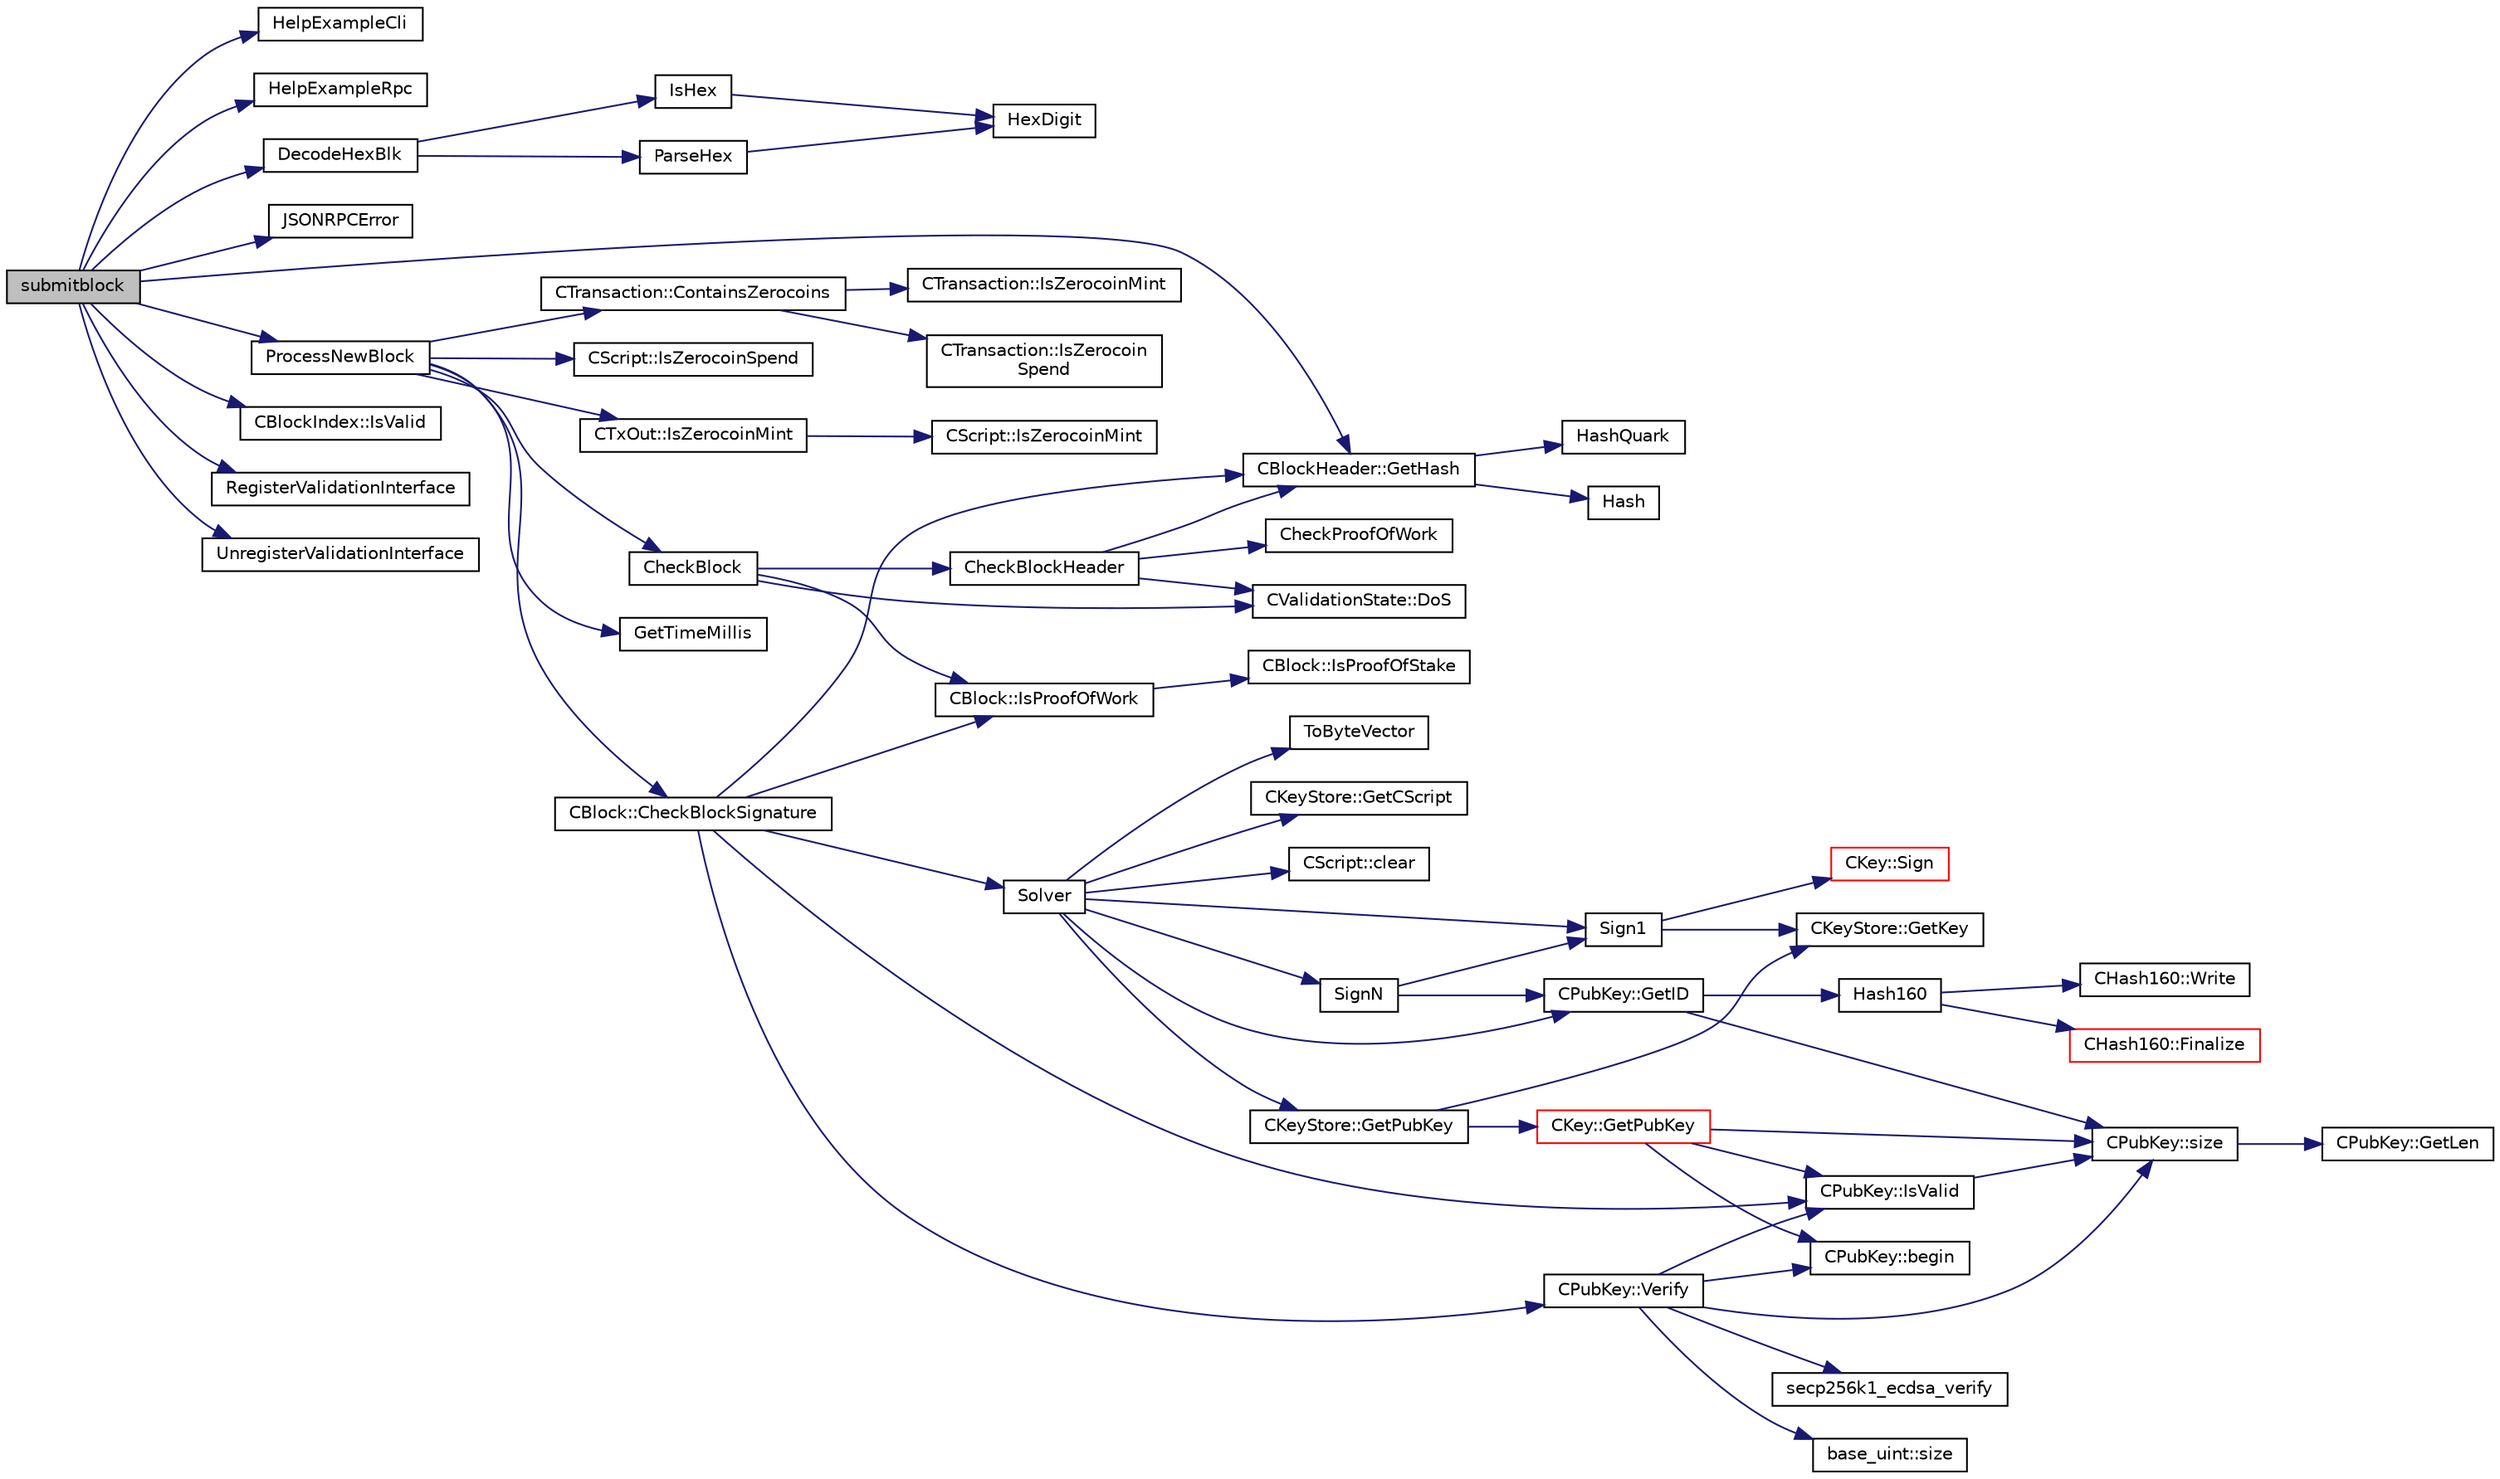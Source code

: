digraph "submitblock"
{
  edge [fontname="Helvetica",fontsize="10",labelfontname="Helvetica",labelfontsize="10"];
  node [fontname="Helvetica",fontsize="10",shape=record];
  rankdir="LR";
  Node109 [label="submitblock",height=0.2,width=0.4,color="black", fillcolor="grey75", style="filled", fontcolor="black"];
  Node109 -> Node110 [color="midnightblue",fontsize="10",style="solid",fontname="Helvetica"];
  Node110 [label="HelpExampleCli",height=0.2,width=0.4,color="black", fillcolor="white", style="filled",URL="$rpcserver_8cpp.html#ac01ac6eab5467567ed0da106814e04ec"];
  Node109 -> Node111 [color="midnightblue",fontsize="10",style="solid",fontname="Helvetica"];
  Node111 [label="HelpExampleRpc",height=0.2,width=0.4,color="black", fillcolor="white", style="filled",URL="$rpcserver_8cpp.html#a06ea60e24e5a1053a14a11b1009bf9ef"];
  Node109 -> Node112 [color="midnightblue",fontsize="10",style="solid",fontname="Helvetica"];
  Node112 [label="DecodeHexBlk",height=0.2,width=0.4,color="black", fillcolor="white", style="filled",URL="$core__io_8h.html#a7db52cf960ddbcf9cee6427f0a002c70"];
  Node112 -> Node113 [color="midnightblue",fontsize="10",style="solid",fontname="Helvetica"];
  Node113 [label="IsHex",height=0.2,width=0.4,color="black", fillcolor="white", style="filled",URL="$utilstrencodings_8cpp.html#aa4e3553d2b2fe693c106f4296685f75c"];
  Node113 -> Node114 [color="midnightblue",fontsize="10",style="solid",fontname="Helvetica"];
  Node114 [label="HexDigit",height=0.2,width=0.4,color="black", fillcolor="white", style="filled",URL="$utilstrencodings_8cpp.html#aa59e8a8c5a39cb5041f93bb95dd02119"];
  Node112 -> Node115 [color="midnightblue",fontsize="10",style="solid",fontname="Helvetica"];
  Node115 [label="ParseHex",height=0.2,width=0.4,color="black", fillcolor="white", style="filled",URL="$utilstrencodings_8cpp.html#abea395175fbc4a788ed0f0a41710b8a7"];
  Node115 -> Node114 [color="midnightblue",fontsize="10",style="solid",fontname="Helvetica"];
  Node109 -> Node116 [color="midnightblue",fontsize="10",style="solid",fontname="Helvetica"];
  Node116 [label="JSONRPCError",height=0.2,width=0.4,color="black", fillcolor="white", style="filled",URL="$rpcprotocol_8cpp.html#a17b1bb111ab339efc951929834766039"];
  Node109 -> Node117 [color="midnightblue",fontsize="10",style="solid",fontname="Helvetica"];
  Node117 [label="CBlockHeader::GetHash",height=0.2,width=0.4,color="black", fillcolor="white", style="filled",URL="$class_c_block_header.html#af0239f86a13f622a826e9eea66b2d7f3"];
  Node117 -> Node118 [color="midnightblue",fontsize="10",style="solid",fontname="Helvetica"];
  Node118 [label="HashQuark",height=0.2,width=0.4,color="black", fillcolor="white", style="filled",URL="$hash_8h.html#a6260894db49a10cb1e7c684172e8d5b2"];
  Node117 -> Node119 [color="midnightblue",fontsize="10",style="solid",fontname="Helvetica"];
  Node119 [label="Hash",height=0.2,width=0.4,color="black", fillcolor="white", style="filled",URL="$hash_8h.html#a12c5e981d7f5f2850027fd5e932eff61",tooltip="Compute the 256-bit hash of a std::string. "];
  Node109 -> Node120 [color="midnightblue",fontsize="10",style="solid",fontname="Helvetica"];
  Node120 [label="CBlockIndex::IsValid",height=0.2,width=0.4,color="black", fillcolor="white", style="filled",URL="$class_c_block_index.html#ad8b5a6560e7c0d4222066e2922178683",tooltip="Check whether this block index entry is valid up to the passed validity level. "];
  Node109 -> Node121 [color="midnightblue",fontsize="10",style="solid",fontname="Helvetica"];
  Node121 [label="RegisterValidationInterface",height=0.2,width=0.4,color="black", fillcolor="white", style="filled",URL="$main_8cpp.html#ade8ef59282b5f7521ecfd870a8e3b137",tooltip="Register a wallet to receive updates from core. "];
  Node109 -> Node122 [color="midnightblue",fontsize="10",style="solid",fontname="Helvetica"];
  Node122 [label="ProcessNewBlock",height=0.2,width=0.4,color="black", fillcolor="white", style="filled",URL="$main_8cpp.html#a6b80547907c33ad8eed36f21a010ad6c",tooltip="Process an incoming block. "];
  Node122 -> Node123 [color="midnightblue",fontsize="10",style="solid",fontname="Helvetica"];
  Node123 [label="GetTimeMillis",height=0.2,width=0.4,color="black", fillcolor="white", style="filled",URL="$utiltime_8cpp.html#a139d0fe6387b9e230a9b8bb12d9b43b9"];
  Node122 -> Node124 [color="midnightblue",fontsize="10",style="solid",fontname="Helvetica"];
  Node124 [label="CheckBlock",height=0.2,width=0.4,color="black", fillcolor="white", style="filled",URL="$main_8cpp.html#ab851628c0f920621eee285c165d28079"];
  Node124 -> Node125 [color="midnightblue",fontsize="10",style="solid",fontname="Helvetica"];
  Node125 [label="CheckBlockHeader",height=0.2,width=0.4,color="black", fillcolor="white", style="filled",URL="$main_8cpp.html#a3726445ea54d47a7f740a4e8f508091a",tooltip="Context-independent validity checks. "];
  Node125 -> Node126 [color="midnightblue",fontsize="10",style="solid",fontname="Helvetica"];
  Node126 [label="CheckProofOfWork",height=0.2,width=0.4,color="black", fillcolor="white", style="filled",URL="$main_8h.html#a20a76dbc6ac5b8a6e0aaef85522b1069",tooltip="Check whether a block hash satisfies the proof-of-work requirement specified by nBits. "];
  Node125 -> Node117 [color="midnightblue",fontsize="10",style="solid",fontname="Helvetica"];
  Node125 -> Node127 [color="midnightblue",fontsize="10",style="solid",fontname="Helvetica"];
  Node127 [label="CValidationState::DoS",height=0.2,width=0.4,color="black", fillcolor="white", style="filled",URL="$class_c_validation_state.html#a3c6786d00da8d1c5df25b4c3876409e8"];
  Node124 -> Node128 [color="midnightblue",fontsize="10",style="solid",fontname="Helvetica"];
  Node128 [label="CBlock::IsProofOfWork",height=0.2,width=0.4,color="black", fillcolor="white", style="filled",URL="$class_c_block.html#ad3936367b1b6d5289bb60b42967156ea"];
  Node128 -> Node129 [color="midnightblue",fontsize="10",style="solid",fontname="Helvetica"];
  Node129 [label="CBlock::IsProofOfStake",height=0.2,width=0.4,color="black", fillcolor="white", style="filled",URL="$class_c_block.html#ab70bdac61ff8eca54fd29c835cb4f025"];
  Node124 -> Node127 [color="midnightblue",fontsize="10",style="solid",fontname="Helvetica"];
  Node122 -> Node130 [color="midnightblue",fontsize="10",style="solid",fontname="Helvetica"];
  Node130 [label="CTransaction::ContainsZerocoins",height=0.2,width=0.4,color="black", fillcolor="white", style="filled",URL="$class_c_transaction.html#a613051e8e5651a7500cb455f37dd1116"];
  Node130 -> Node131 [color="midnightblue",fontsize="10",style="solid",fontname="Helvetica"];
  Node131 [label="CTransaction::IsZerocoin\lSpend",height=0.2,width=0.4,color="black", fillcolor="white", style="filled",URL="$class_c_transaction.html#a4cda5603795c5f9179d4c8bd43f809cd"];
  Node130 -> Node132 [color="midnightblue",fontsize="10",style="solid",fontname="Helvetica"];
  Node132 [label="CTransaction::IsZerocoinMint",height=0.2,width=0.4,color="black", fillcolor="white", style="filled",URL="$class_c_transaction.html#ab91efb1c2312e6feeecfbbfff11abbb1"];
  Node122 -> Node133 [color="midnightblue",fontsize="10",style="solid",fontname="Helvetica"];
  Node133 [label="CScript::IsZerocoinSpend",height=0.2,width=0.4,color="black", fillcolor="white", style="filled",URL="$class_c_script.html#a84914a83542deece42dda7b22b043c1f"];
  Node122 -> Node134 [color="midnightblue",fontsize="10",style="solid",fontname="Helvetica"];
  Node134 [label="CTxOut::IsZerocoinMint",height=0.2,width=0.4,color="black", fillcolor="white", style="filled",URL="$class_c_tx_out.html#a94d2d89e02ab1e8a7d0c2326aaa35725"];
  Node134 -> Node135 [color="midnightblue",fontsize="10",style="solid",fontname="Helvetica"];
  Node135 [label="CScript::IsZerocoinMint",height=0.2,width=0.4,color="black", fillcolor="white", style="filled",URL="$class_c_script.html#aadeaf93bd9c00abc9e20d082051adac8"];
  Node122 -> Node136 [color="midnightblue",fontsize="10",style="solid",fontname="Helvetica"];
  Node136 [label="CBlock::CheckBlockSignature",height=0.2,width=0.4,color="black", fillcolor="white", style="filled",URL="$class_c_block.html#a2ff0deeda85c23cde1a78365d6fc6c2c"];
  Node136 -> Node128 [color="midnightblue",fontsize="10",style="solid",fontname="Helvetica"];
  Node136 -> Node137 [color="midnightblue",fontsize="10",style="solid",fontname="Helvetica"];
  Node137 [label="Solver",height=0.2,width=0.4,color="black", fillcolor="white", style="filled",URL="$sign_8cpp.html#a8e31b29d5a654a570c493f7aa9c3abd9",tooltip="Sign scriptPubKey with private keys stored in keystore, given transaction hash and hash type..."];
  Node137 -> Node138 [color="midnightblue",fontsize="10",style="solid",fontname="Helvetica"];
  Node138 [label="CScript::clear",height=0.2,width=0.4,color="black", fillcolor="white", style="filled",URL="$class_c_script.html#a7b2baf842621f07c4939408acf63377c"];
  Node137 -> Node139 [color="midnightblue",fontsize="10",style="solid",fontname="Helvetica"];
  Node139 [label="CPubKey::GetID",height=0.2,width=0.4,color="black", fillcolor="white", style="filled",URL="$class_c_pub_key.html#a2675f7e6f72eff68e7a5227289feb021",tooltip="Get the KeyID of this public key (hash of its serialization) "];
  Node139 -> Node140 [color="midnightblue",fontsize="10",style="solid",fontname="Helvetica"];
  Node140 [label="Hash160",height=0.2,width=0.4,color="black", fillcolor="white", style="filled",URL="$hash_8h.html#a4490f70ddae16e9e48460a0416a48a6b",tooltip="Compute the 160-bit hash an object. "];
  Node140 -> Node141 [color="midnightblue",fontsize="10",style="solid",fontname="Helvetica"];
  Node141 [label="CHash160::Write",height=0.2,width=0.4,color="black", fillcolor="white", style="filled",URL="$class_c_hash160.html#af56cdd9443013eb68b246aa8450217f2"];
  Node140 -> Node142 [color="midnightblue",fontsize="10",style="solid",fontname="Helvetica"];
  Node142 [label="CHash160::Finalize",height=0.2,width=0.4,color="red", fillcolor="white", style="filled",URL="$class_c_hash160.html#a9bb08e1772002ae1a5d85017ba7952ee"];
  Node139 -> Node146 [color="midnightblue",fontsize="10",style="solid",fontname="Helvetica"];
  Node146 [label="CPubKey::size",height=0.2,width=0.4,color="black", fillcolor="white", style="filled",URL="$class_c_pub_key.html#a6bb28fcf0a5f799c69f5b7269363b309",tooltip="Simple read-only vector-like interface to the pubkey data. "];
  Node146 -> Node147 [color="midnightblue",fontsize="10",style="solid",fontname="Helvetica"];
  Node147 [label="CPubKey::GetLen",height=0.2,width=0.4,color="black", fillcolor="white", style="filled",URL="$class_c_pub_key.html#a7dc71b3f037c84268dc22de97d7b65fb",tooltip="Compute the length of a pubkey with a given first byte. "];
  Node137 -> Node148 [color="midnightblue",fontsize="10",style="solid",fontname="Helvetica"];
  Node148 [label="Sign1",height=0.2,width=0.4,color="black", fillcolor="white", style="filled",URL="$sign_8cpp.html#a69a9e5f9a88e729142cf556292154f2f"];
  Node148 -> Node149 [color="midnightblue",fontsize="10",style="solid",fontname="Helvetica"];
  Node149 [label="CKeyStore::GetKey",height=0.2,width=0.4,color="black", fillcolor="white", style="filled",URL="$class_c_key_store.html#a2dffca468fef2e5da2e42a7c983d968a"];
  Node148 -> Node150 [color="midnightblue",fontsize="10",style="solid",fontname="Helvetica"];
  Node150 [label="CKey::Sign",height=0.2,width=0.4,color="red", fillcolor="white", style="filled",URL="$class_c_key.html#aa9b184a4a71d3e1a40aab360cf68e86c",tooltip="Create a DER-serialized signature. "];
  Node137 -> Node155 [color="midnightblue",fontsize="10",style="solid",fontname="Helvetica"];
  Node155 [label="CKeyStore::GetPubKey",height=0.2,width=0.4,color="black", fillcolor="white", style="filled",URL="$class_c_key_store.html#ab83687ea4c9df138b21f6ec3e9809f42"];
  Node155 -> Node149 [color="midnightblue",fontsize="10",style="solid",fontname="Helvetica"];
  Node155 -> Node156 [color="midnightblue",fontsize="10",style="solid",fontname="Helvetica"];
  Node156 [label="CKey::GetPubKey",height=0.2,width=0.4,color="red", fillcolor="white", style="filled",URL="$class_c_key.html#aa1085c59603a62db6ec776300f250337",tooltip="Compute the public key from a private key. "];
  Node156 -> Node158 [color="midnightblue",fontsize="10",style="solid",fontname="Helvetica"];
  Node158 [label="CPubKey::begin",height=0.2,width=0.4,color="black", fillcolor="white", style="filled",URL="$class_c_pub_key.html#a859ab9909d68092d6d4fc739237ab358"];
  Node156 -> Node146 [color="midnightblue",fontsize="10",style="solid",fontname="Helvetica"];
  Node156 -> Node159 [color="midnightblue",fontsize="10",style="solid",fontname="Helvetica"];
  Node159 [label="CPubKey::IsValid",height=0.2,width=0.4,color="black", fillcolor="white", style="filled",URL="$class_c_pub_key.html#a4fa94293cf8577fd039b9a133f6c7f30"];
  Node159 -> Node146 [color="midnightblue",fontsize="10",style="solid",fontname="Helvetica"];
  Node137 -> Node160 [color="midnightblue",fontsize="10",style="solid",fontname="Helvetica"];
  Node160 [label="ToByteVector",height=0.2,width=0.4,color="black", fillcolor="white", style="filled",URL="$script_8h.html#a54e10bc63d490dd5d39d245102b81359"];
  Node137 -> Node161 [color="midnightblue",fontsize="10",style="solid",fontname="Helvetica"];
  Node161 [label="CKeyStore::GetCScript",height=0.2,width=0.4,color="black", fillcolor="white", style="filled",URL="$class_c_key_store.html#ae6bf4dbeb0705e199250e48aa5d34264"];
  Node137 -> Node162 [color="midnightblue",fontsize="10",style="solid",fontname="Helvetica"];
  Node162 [label="SignN",height=0.2,width=0.4,color="black", fillcolor="white", style="filled",URL="$sign_8cpp.html#a2230b054e152c344e60125bf7f994473"];
  Node162 -> Node139 [color="midnightblue",fontsize="10",style="solid",fontname="Helvetica"];
  Node162 -> Node148 [color="midnightblue",fontsize="10",style="solid",fontname="Helvetica"];
  Node136 -> Node159 [color="midnightblue",fontsize="10",style="solid",fontname="Helvetica"];
  Node136 -> Node163 [color="midnightblue",fontsize="10",style="solid",fontname="Helvetica"];
  Node163 [label="CPubKey::Verify",height=0.2,width=0.4,color="black", fillcolor="white", style="filled",URL="$class_c_pub_key.html#a5b3fef213b227394ca9d0a1e3baa957e",tooltip="Verify a DER signature (~72 bytes). "];
  Node163 -> Node159 [color="midnightblue",fontsize="10",style="solid",fontname="Helvetica"];
  Node163 -> Node164 [color="midnightblue",fontsize="10",style="solid",fontname="Helvetica"];
  Node164 [label="secp256k1_ecdsa_verify",height=0.2,width=0.4,color="black", fillcolor="white", style="filled",URL="$secp256k1_8h.html#a036c40da27ed92a1054da4226660127a",tooltip="Verify an ECDSA signature. "];
  Node163 -> Node165 [color="midnightblue",fontsize="10",style="solid",fontname="Helvetica"];
  Node165 [label="base_uint::size",height=0.2,width=0.4,color="black", fillcolor="white", style="filled",URL="$classbase__uint.html#a1f49b034e686269601ea89b0319b8004"];
  Node163 -> Node158 [color="midnightblue",fontsize="10",style="solid",fontname="Helvetica"];
  Node163 -> Node146 [color="midnightblue",fontsize="10",style="solid",fontname="Helvetica"];
  Node136 -> Node117 [color="midnightblue",fontsize="10",style="solid",fontname="Helvetica"];
  Node109 -> Node166 [color="midnightblue",fontsize="10",style="solid",fontname="Helvetica"];
  Node166 [label="UnregisterValidationInterface",height=0.2,width=0.4,color="black", fillcolor="white", style="filled",URL="$main_8cpp.html#a5e1776de1f87b4d045e9e2a198236b63",tooltip="Unregister a wallet from core. "];
}
